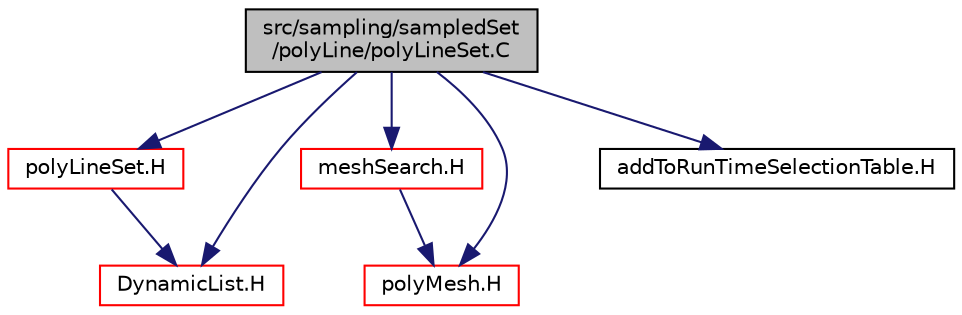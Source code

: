 digraph "src/sampling/sampledSet/polyLine/polyLineSet.C"
{
  bgcolor="transparent";
  edge [fontname="Helvetica",fontsize="10",labelfontname="Helvetica",labelfontsize="10"];
  node [fontname="Helvetica",fontsize="10",shape=record];
  Node0 [label="src/sampling/sampledSet\l/polyLine/polyLineSet.C",height=0.2,width=0.4,color="black", fillcolor="grey75", style="filled", fontcolor="black"];
  Node0 -> Node1 [color="midnightblue",fontsize="10",style="solid",fontname="Helvetica"];
  Node1 [label="polyLineSet.H",height=0.2,width=0.4,color="red",URL="$a15014.html"];
  Node1 -> Node86 [color="midnightblue",fontsize="10",style="solid",fontname="Helvetica"];
  Node86 [label="DynamicList.H",height=0.2,width=0.4,color="red",URL="$a09335.html"];
  Node0 -> Node319 [color="midnightblue",fontsize="10",style="solid",fontname="Helvetica"];
  Node319 [label="meshSearch.H",height=0.2,width=0.4,color="red",URL="$a08312.html"];
  Node319 -> Node155 [color="midnightblue",fontsize="10",style="solid",fontname="Helvetica"];
  Node155 [label="polyMesh.H",height=0.2,width=0.4,color="red",URL="$a12398.html"];
  Node0 -> Node86 [color="midnightblue",fontsize="10",style="solid",fontname="Helvetica"];
  Node0 -> Node155 [color="midnightblue",fontsize="10",style="solid",fontname="Helvetica"];
  Node0 -> Node322 [color="midnightblue",fontsize="10",style="solid",fontname="Helvetica"];
  Node322 [label="addToRunTimeSelectionTable.H",height=0.2,width=0.4,color="black",URL="$a09989.html",tooltip="Macros for easy insertion into run-time selection tables. "];
}
